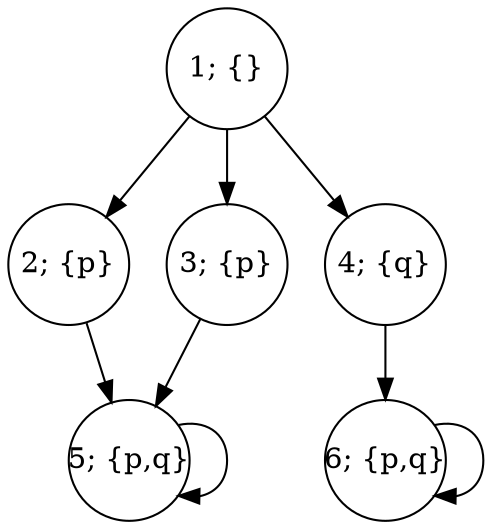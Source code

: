 digraph A {
1 [shape=circle,fixedsize=true,width="0.8",label="1; {}"]
2 [shape=circle,fixedsize=true,width="0.8",label="2; {p}"]
3 [shape=circle,fixedsize=true,width="0.8",label="3; {p}"]
4 [shape=circle,fixedsize=true,width="0.8",label="4; {q}"]
5 [shape=circle,fixedsize=true,width="0.8",label="5; {p,q}"]
6 [shape=circle,fixedsize=true,width="0.8",label="6; {p,q}"]
1 -> 2
1 -> 3
1 -> 4
2 -> 5
3 -> 5
4 -> 6
5 -> 5
6 -> 6
}
